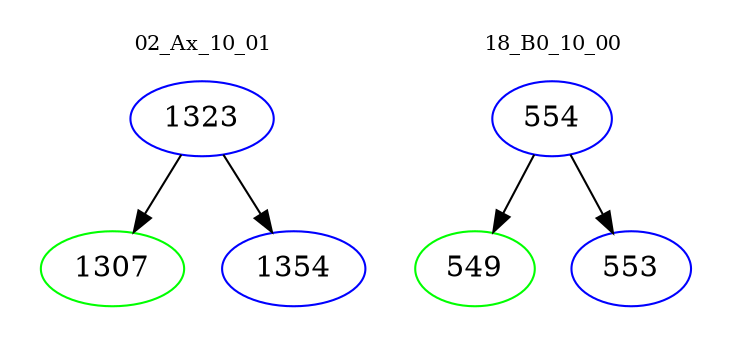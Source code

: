 digraph{
subgraph cluster_0 {
color = white
label = "02_Ax_10_01";
fontsize=10;
T0_1323 [label="1323", color="blue"]
T0_1323 -> T0_1307 [color="black"]
T0_1307 [label="1307", color="green"]
T0_1323 -> T0_1354 [color="black"]
T0_1354 [label="1354", color="blue"]
}
subgraph cluster_1 {
color = white
label = "18_B0_10_00";
fontsize=10;
T1_554 [label="554", color="blue"]
T1_554 -> T1_549 [color="black"]
T1_549 [label="549", color="green"]
T1_554 -> T1_553 [color="black"]
T1_553 [label="553", color="blue"]
}
}
